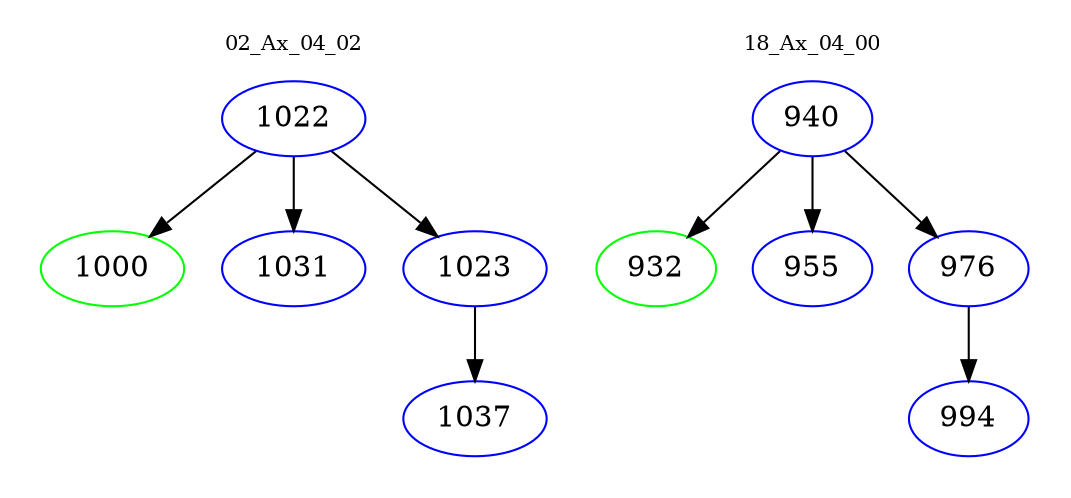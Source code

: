 digraph{
subgraph cluster_0 {
color = white
label = "02_Ax_04_02";
fontsize=10;
T0_1022 [label="1022", color="blue"]
T0_1022 -> T0_1000 [color="black"]
T0_1000 [label="1000", color="green"]
T0_1022 -> T0_1031 [color="black"]
T0_1031 [label="1031", color="blue"]
T0_1022 -> T0_1023 [color="black"]
T0_1023 [label="1023", color="blue"]
T0_1023 -> T0_1037 [color="black"]
T0_1037 [label="1037", color="blue"]
}
subgraph cluster_1 {
color = white
label = "18_Ax_04_00";
fontsize=10;
T1_940 [label="940", color="blue"]
T1_940 -> T1_932 [color="black"]
T1_932 [label="932", color="green"]
T1_940 -> T1_955 [color="black"]
T1_955 [label="955", color="blue"]
T1_940 -> T1_976 [color="black"]
T1_976 [label="976", color="blue"]
T1_976 -> T1_994 [color="black"]
T1_994 [label="994", color="blue"]
}
}
